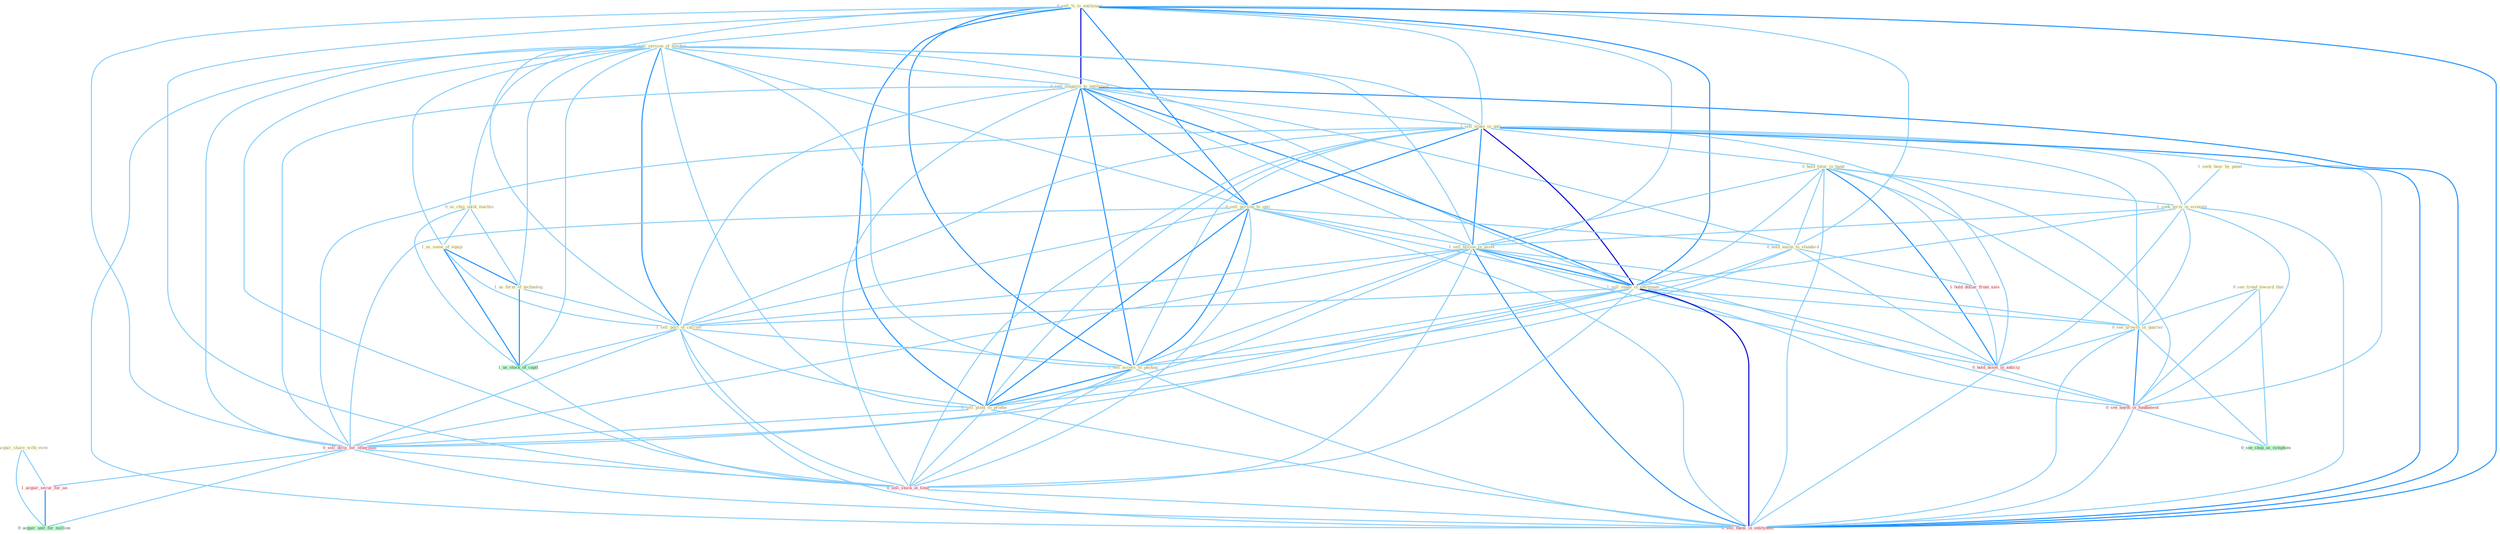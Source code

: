 Graph G{ 
    node
    [shape=polygon,style=filled,width=.5,height=.06,color="#BDFCC9",fixedsize=true,fontsize=4,
    fontcolor="#2f4f4f"];
    {node
    [color="#ffffe0", fontcolor="#8b7d6b"] "0_sell_%_to_entitynam " "0_see_trend_toward_that " "1_sell_version_of_machin " "0_acquir_share_with_view " "0_sell_magazin_to_entitynam " "0_us_chip_unlik_machin " "1_seek_hear_by_panel " "1_sell_stake_in_unit " "0_sell_portion_to_unit " "0_hold_futur_in_hand " "1_us_some_of_equip " "1_seek_term_in_economi " "1_sell_billion_in_asset " "0_hold_anyon_to_standard " "1_us_form_of_technolog " "1_sell_stake_in_entitynam " "1_sell_part_of_carrier " "0_see_growth_in_quarter " "1_sell_access_to_packag " "0_sell_plant_to_produc "}
{node [color="#fff0f5", fontcolor="#b22222"] "0_sell_divis_for_othernum " "1_acquir_secur_for_an " "1_hold_dollar_from_sale " "0_hold_asset_in_anticip " "0_sell_stock_at_time " "0_see_anyth_in_fundament " "0_sell_them_in_entitynam "}
edge [color="#B0E2FF"];

	"0_sell_%_to_entitynam " -- "1_sell_version_of_machin " [w="1", color="#87cefa" ];
	"0_sell_%_to_entitynam " -- "0_sell_magazin_to_entitynam " [w="3", color="#0000cd" , len=0.6];
	"0_sell_%_to_entitynam " -- "1_sell_stake_in_unit " [w="1", color="#87cefa" ];
	"0_sell_%_to_entitynam " -- "0_sell_portion_to_unit " [w="2", color="#1e90ff" , len=0.8];
	"0_sell_%_to_entitynam " -- "1_sell_billion_in_asset " [w="1", color="#87cefa" ];
	"0_sell_%_to_entitynam " -- "0_hold_anyon_to_standard " [w="1", color="#87cefa" ];
	"0_sell_%_to_entitynam " -- "1_sell_stake_in_entitynam " [w="2", color="#1e90ff" , len=0.8];
	"0_sell_%_to_entitynam " -- "1_sell_part_of_carrier " [w="1", color="#87cefa" ];
	"0_sell_%_to_entitynam " -- "1_sell_access_to_packag " [w="2", color="#1e90ff" , len=0.8];
	"0_sell_%_to_entitynam " -- "0_sell_plant_to_produc " [w="2", color="#1e90ff" , len=0.8];
	"0_sell_%_to_entitynam " -- "0_sell_divis_for_othernum " [w="1", color="#87cefa" ];
	"0_sell_%_to_entitynam " -- "0_sell_stock_at_time " [w="1", color="#87cefa" ];
	"0_sell_%_to_entitynam " -- "0_sell_them_in_entitynam " [w="2", color="#1e90ff" , len=0.8];
	"0_see_trend_toward_that " -- "0_see_growth_in_quarter " [w="1", color="#87cefa" ];
	"0_see_trend_toward_that " -- "0_see_anyth_in_fundament " [w="1", color="#87cefa" ];
	"0_see_trend_toward_that " -- "0_see_shop_as_symptom " [w="1", color="#87cefa" ];
	"1_sell_version_of_machin " -- "0_sell_magazin_to_entitynam " [w="1", color="#87cefa" ];
	"1_sell_version_of_machin " -- "0_us_chip_unlik_machin " [w="1", color="#87cefa" ];
	"1_sell_version_of_machin " -- "1_sell_stake_in_unit " [w="1", color="#87cefa" ];
	"1_sell_version_of_machin " -- "0_sell_portion_to_unit " [w="1", color="#87cefa" ];
	"1_sell_version_of_machin " -- "1_us_some_of_equip " [w="1", color="#87cefa" ];
	"1_sell_version_of_machin " -- "1_sell_billion_in_asset " [w="1", color="#87cefa" ];
	"1_sell_version_of_machin " -- "1_us_form_of_technolog " [w="1", color="#87cefa" ];
	"1_sell_version_of_machin " -- "1_sell_stake_in_entitynam " [w="1", color="#87cefa" ];
	"1_sell_version_of_machin " -- "1_sell_part_of_carrier " [w="2", color="#1e90ff" , len=0.8];
	"1_sell_version_of_machin " -- "1_sell_access_to_packag " [w="1", color="#87cefa" ];
	"1_sell_version_of_machin " -- "0_sell_plant_to_produc " [w="1", color="#87cefa" ];
	"1_sell_version_of_machin " -- "0_sell_divis_for_othernum " [w="1", color="#87cefa" ];
	"1_sell_version_of_machin " -- "1_us_stock_of_capit " [w="1", color="#87cefa" ];
	"1_sell_version_of_machin " -- "0_sell_stock_at_time " [w="1", color="#87cefa" ];
	"1_sell_version_of_machin " -- "0_sell_them_in_entitynam " [w="1", color="#87cefa" ];
	"0_acquir_share_with_view " -- "1_acquir_secur_for_an " [w="1", color="#87cefa" ];
	"0_acquir_share_with_view " -- "0_acquir_unit_for_million " [w="1", color="#87cefa" ];
	"0_sell_magazin_to_entitynam " -- "1_sell_stake_in_unit " [w="1", color="#87cefa" ];
	"0_sell_magazin_to_entitynam " -- "0_sell_portion_to_unit " [w="2", color="#1e90ff" , len=0.8];
	"0_sell_magazin_to_entitynam " -- "1_sell_billion_in_asset " [w="1", color="#87cefa" ];
	"0_sell_magazin_to_entitynam " -- "0_hold_anyon_to_standard " [w="1", color="#87cefa" ];
	"0_sell_magazin_to_entitynam " -- "1_sell_stake_in_entitynam " [w="2", color="#1e90ff" , len=0.8];
	"0_sell_magazin_to_entitynam " -- "1_sell_part_of_carrier " [w="1", color="#87cefa" ];
	"0_sell_magazin_to_entitynam " -- "1_sell_access_to_packag " [w="2", color="#1e90ff" , len=0.8];
	"0_sell_magazin_to_entitynam " -- "0_sell_plant_to_produc " [w="2", color="#1e90ff" , len=0.8];
	"0_sell_magazin_to_entitynam " -- "0_sell_divis_for_othernum " [w="1", color="#87cefa" ];
	"0_sell_magazin_to_entitynam " -- "0_sell_stock_at_time " [w="1", color="#87cefa" ];
	"0_sell_magazin_to_entitynam " -- "0_sell_them_in_entitynam " [w="2", color="#1e90ff" , len=0.8];
	"0_us_chip_unlik_machin " -- "1_us_some_of_equip " [w="1", color="#87cefa" ];
	"0_us_chip_unlik_machin " -- "1_us_form_of_technolog " [w="1", color="#87cefa" ];
	"0_us_chip_unlik_machin " -- "1_us_stock_of_capit " [w="1", color="#87cefa" ];
	"1_seek_hear_by_panel " -- "1_seek_term_in_economi " [w="1", color="#87cefa" ];
	"1_sell_stake_in_unit " -- "0_sell_portion_to_unit " [w="2", color="#1e90ff" , len=0.8];
	"1_sell_stake_in_unit " -- "0_hold_futur_in_hand " [w="1", color="#87cefa" ];
	"1_sell_stake_in_unit " -- "1_seek_term_in_economi " [w="1", color="#87cefa" ];
	"1_sell_stake_in_unit " -- "1_sell_billion_in_asset " [w="2", color="#1e90ff" , len=0.8];
	"1_sell_stake_in_unit " -- "1_sell_stake_in_entitynam " [w="3", color="#0000cd" , len=0.6];
	"1_sell_stake_in_unit " -- "1_sell_part_of_carrier " [w="1", color="#87cefa" ];
	"1_sell_stake_in_unit " -- "0_see_growth_in_quarter " [w="1", color="#87cefa" ];
	"1_sell_stake_in_unit " -- "1_sell_access_to_packag " [w="1", color="#87cefa" ];
	"1_sell_stake_in_unit " -- "0_sell_plant_to_produc " [w="1", color="#87cefa" ];
	"1_sell_stake_in_unit " -- "0_sell_divis_for_othernum " [w="1", color="#87cefa" ];
	"1_sell_stake_in_unit " -- "0_hold_asset_in_anticip " [w="1", color="#87cefa" ];
	"1_sell_stake_in_unit " -- "0_sell_stock_at_time " [w="1", color="#87cefa" ];
	"1_sell_stake_in_unit " -- "0_see_anyth_in_fundament " [w="1", color="#87cefa" ];
	"1_sell_stake_in_unit " -- "0_sell_them_in_entitynam " [w="2", color="#1e90ff" , len=0.8];
	"0_sell_portion_to_unit " -- "1_sell_billion_in_asset " [w="1", color="#87cefa" ];
	"0_sell_portion_to_unit " -- "0_hold_anyon_to_standard " [w="1", color="#87cefa" ];
	"0_sell_portion_to_unit " -- "1_sell_stake_in_entitynam " [w="1", color="#87cefa" ];
	"0_sell_portion_to_unit " -- "1_sell_part_of_carrier " [w="1", color="#87cefa" ];
	"0_sell_portion_to_unit " -- "1_sell_access_to_packag " [w="2", color="#1e90ff" , len=0.8];
	"0_sell_portion_to_unit " -- "0_sell_plant_to_produc " [w="2", color="#1e90ff" , len=0.8];
	"0_sell_portion_to_unit " -- "0_sell_divis_for_othernum " [w="1", color="#87cefa" ];
	"0_sell_portion_to_unit " -- "0_sell_stock_at_time " [w="1", color="#87cefa" ];
	"0_sell_portion_to_unit " -- "0_sell_them_in_entitynam " [w="1", color="#87cefa" ];
	"0_hold_futur_in_hand " -- "1_seek_term_in_economi " [w="1", color="#87cefa" ];
	"0_hold_futur_in_hand " -- "1_sell_billion_in_asset " [w="1", color="#87cefa" ];
	"0_hold_futur_in_hand " -- "0_hold_anyon_to_standard " [w="1", color="#87cefa" ];
	"0_hold_futur_in_hand " -- "1_sell_stake_in_entitynam " [w="1", color="#87cefa" ];
	"0_hold_futur_in_hand " -- "0_see_growth_in_quarter " [w="1", color="#87cefa" ];
	"0_hold_futur_in_hand " -- "1_hold_dollar_from_sale " [w="1", color="#87cefa" ];
	"0_hold_futur_in_hand " -- "0_hold_asset_in_anticip " [w="2", color="#1e90ff" , len=0.8];
	"0_hold_futur_in_hand " -- "0_see_anyth_in_fundament " [w="1", color="#87cefa" ];
	"0_hold_futur_in_hand " -- "0_sell_them_in_entitynam " [w="1", color="#87cefa" ];
	"1_us_some_of_equip " -- "1_us_form_of_technolog " [w="2", color="#1e90ff" , len=0.8];
	"1_us_some_of_equip " -- "1_sell_part_of_carrier " [w="1", color="#87cefa" ];
	"1_us_some_of_equip " -- "1_us_stock_of_capit " [w="2", color="#1e90ff" , len=0.8];
	"1_seek_term_in_economi " -- "1_sell_billion_in_asset " [w="1", color="#87cefa" ];
	"1_seek_term_in_economi " -- "1_sell_stake_in_entitynam " [w="1", color="#87cefa" ];
	"1_seek_term_in_economi " -- "0_see_growth_in_quarter " [w="1", color="#87cefa" ];
	"1_seek_term_in_economi " -- "0_hold_asset_in_anticip " [w="1", color="#87cefa" ];
	"1_seek_term_in_economi " -- "0_see_anyth_in_fundament " [w="1", color="#87cefa" ];
	"1_seek_term_in_economi " -- "0_sell_them_in_entitynam " [w="1", color="#87cefa" ];
	"1_sell_billion_in_asset " -- "1_sell_stake_in_entitynam " [w="2", color="#1e90ff" , len=0.8];
	"1_sell_billion_in_asset " -- "1_sell_part_of_carrier " [w="1", color="#87cefa" ];
	"1_sell_billion_in_asset " -- "0_see_growth_in_quarter " [w="1", color="#87cefa" ];
	"1_sell_billion_in_asset " -- "1_sell_access_to_packag " [w="1", color="#87cefa" ];
	"1_sell_billion_in_asset " -- "0_sell_plant_to_produc " [w="1", color="#87cefa" ];
	"1_sell_billion_in_asset " -- "0_sell_divis_for_othernum " [w="1", color="#87cefa" ];
	"1_sell_billion_in_asset " -- "0_hold_asset_in_anticip " [w="1", color="#87cefa" ];
	"1_sell_billion_in_asset " -- "0_sell_stock_at_time " [w="1", color="#87cefa" ];
	"1_sell_billion_in_asset " -- "0_see_anyth_in_fundament " [w="1", color="#87cefa" ];
	"1_sell_billion_in_asset " -- "0_sell_them_in_entitynam " [w="2", color="#1e90ff" , len=0.8];
	"0_hold_anyon_to_standard " -- "1_sell_access_to_packag " [w="1", color="#87cefa" ];
	"0_hold_anyon_to_standard " -- "0_sell_plant_to_produc " [w="1", color="#87cefa" ];
	"0_hold_anyon_to_standard " -- "1_hold_dollar_from_sale " [w="1", color="#87cefa" ];
	"0_hold_anyon_to_standard " -- "0_hold_asset_in_anticip " [w="1", color="#87cefa" ];
	"1_us_form_of_technolog " -- "1_sell_part_of_carrier " [w="1", color="#87cefa" ];
	"1_us_form_of_technolog " -- "1_us_stock_of_capit " [w="2", color="#1e90ff" , len=0.8];
	"1_sell_stake_in_entitynam " -- "1_sell_part_of_carrier " [w="1", color="#87cefa" ];
	"1_sell_stake_in_entitynam " -- "0_see_growth_in_quarter " [w="1", color="#87cefa" ];
	"1_sell_stake_in_entitynam " -- "1_sell_access_to_packag " [w="1", color="#87cefa" ];
	"1_sell_stake_in_entitynam " -- "0_sell_plant_to_produc " [w="1", color="#87cefa" ];
	"1_sell_stake_in_entitynam " -- "0_sell_divis_for_othernum " [w="1", color="#87cefa" ];
	"1_sell_stake_in_entitynam " -- "0_hold_asset_in_anticip " [w="1", color="#87cefa" ];
	"1_sell_stake_in_entitynam " -- "0_sell_stock_at_time " [w="1", color="#87cefa" ];
	"1_sell_stake_in_entitynam " -- "0_see_anyth_in_fundament " [w="1", color="#87cefa" ];
	"1_sell_stake_in_entitynam " -- "0_sell_them_in_entitynam " [w="3", color="#0000cd" , len=0.6];
	"1_sell_part_of_carrier " -- "1_sell_access_to_packag " [w="1", color="#87cefa" ];
	"1_sell_part_of_carrier " -- "0_sell_plant_to_produc " [w="1", color="#87cefa" ];
	"1_sell_part_of_carrier " -- "0_sell_divis_for_othernum " [w="1", color="#87cefa" ];
	"1_sell_part_of_carrier " -- "1_us_stock_of_capit " [w="1", color="#87cefa" ];
	"1_sell_part_of_carrier " -- "0_sell_stock_at_time " [w="1", color="#87cefa" ];
	"1_sell_part_of_carrier " -- "0_sell_them_in_entitynam " [w="1", color="#87cefa" ];
	"0_see_growth_in_quarter " -- "0_hold_asset_in_anticip " [w="1", color="#87cefa" ];
	"0_see_growth_in_quarter " -- "0_see_anyth_in_fundament " [w="2", color="#1e90ff" , len=0.8];
	"0_see_growth_in_quarter " -- "0_see_shop_as_symptom " [w="1", color="#87cefa" ];
	"0_see_growth_in_quarter " -- "0_sell_them_in_entitynam " [w="1", color="#87cefa" ];
	"1_sell_access_to_packag " -- "0_sell_plant_to_produc " [w="2", color="#1e90ff" , len=0.8];
	"1_sell_access_to_packag " -- "0_sell_divis_for_othernum " [w="1", color="#87cefa" ];
	"1_sell_access_to_packag " -- "0_sell_stock_at_time " [w="1", color="#87cefa" ];
	"1_sell_access_to_packag " -- "0_sell_them_in_entitynam " [w="1", color="#87cefa" ];
	"0_sell_plant_to_produc " -- "0_sell_divis_for_othernum " [w="1", color="#87cefa" ];
	"0_sell_plant_to_produc " -- "0_sell_stock_at_time " [w="1", color="#87cefa" ];
	"0_sell_plant_to_produc " -- "0_sell_them_in_entitynam " [w="1", color="#87cefa" ];
	"0_sell_divis_for_othernum " -- "1_acquir_secur_for_an " [w="1", color="#87cefa" ];
	"0_sell_divis_for_othernum " -- "0_sell_stock_at_time " [w="1", color="#87cefa" ];
	"0_sell_divis_for_othernum " -- "0_acquir_unit_for_million " [w="1", color="#87cefa" ];
	"0_sell_divis_for_othernum " -- "0_sell_them_in_entitynam " [w="1", color="#87cefa" ];
	"1_acquir_secur_for_an " -- "0_acquir_unit_for_million " [w="2", color="#1e90ff" , len=0.8];
	"1_us_stock_of_capit " -- "0_sell_stock_at_time " [w="1", color="#87cefa" ];
	"1_hold_dollar_from_sale " -- "0_hold_asset_in_anticip " [w="1", color="#87cefa" ];
	"0_hold_asset_in_anticip " -- "0_see_anyth_in_fundament " [w="1", color="#87cefa" ];
	"0_hold_asset_in_anticip " -- "0_sell_them_in_entitynam " [w="1", color="#87cefa" ];
	"0_sell_stock_at_time " -- "0_sell_them_in_entitynam " [w="1", color="#87cefa" ];
	"0_see_anyth_in_fundament " -- "0_see_shop_as_symptom " [w="1", color="#87cefa" ];
	"0_see_anyth_in_fundament " -- "0_sell_them_in_entitynam " [w="1", color="#87cefa" ];
}